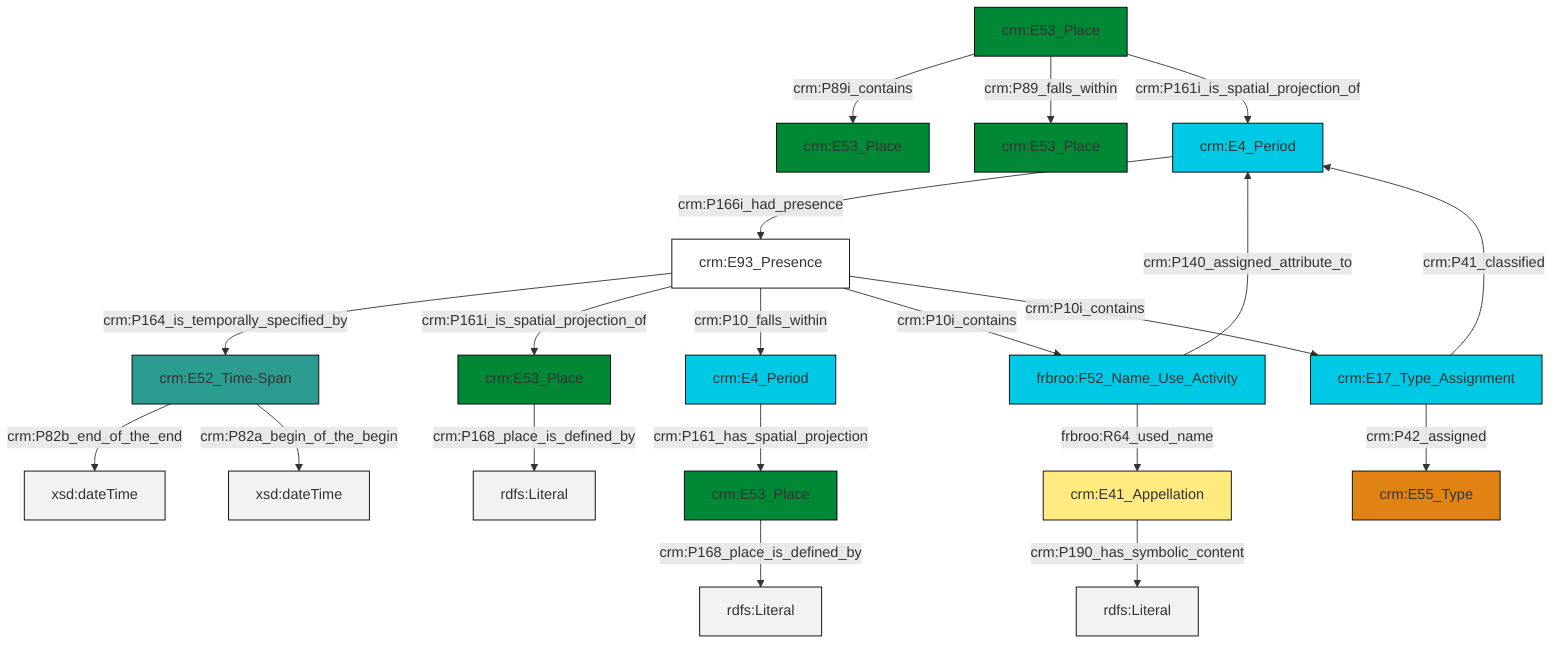 graph TD
classDef Literal fill:#f2f2f2,stroke:#000000;
classDef CRM_Entity fill:#FFFFFF,stroke:#000000;
classDef Temporal_Entity fill:#00C9E6, stroke:#000000;
classDef Type fill:#E18312, stroke:#000000;
classDef Time-Span fill:#2C9C91, stroke:#000000;
classDef Appellation fill:#FFEB7F, stroke:#000000;
classDef Place fill:#008836, stroke:#000000;
classDef Persistent_Item fill:#B266B2, stroke:#000000;
classDef Conceptual_Object fill:#FFD700, stroke:#000000;
classDef Physical_Thing fill:#D2B48C, stroke:#000000;
classDef Actor fill:#f58aad, stroke:#000000;
classDef PC_Classes fill:#4ce600, stroke:#000000;
classDef Multi fill:#cccccc,stroke:#000000;

0["crm:E53_Place"]:::Place -->|crm:P89i_contains| 1["crm:E53_Place"]:::Place
2["crm:E93_Presence"]:::CRM_Entity -->|crm:P164_is_temporally_specified_by| 3["crm:E52_Time-Span"]:::Time-Span
2["crm:E93_Presence"]:::CRM_Entity -->|crm:P161i_is_spatial_projection_of| 4["crm:E53_Place"]:::Place
0["crm:E53_Place"]:::Place -->|crm:P89_falls_within| 5["crm:E53_Place"]:::Place
3["crm:E52_Time-Span"]:::Time-Span -->|crm:P82b_end_of_the_end| 7[xsd:dateTime]:::Literal
0["crm:E53_Place"]:::Place -->|crm:P161i_is_spatial_projection_of| 8["crm:E4_Period"]:::Temporal_Entity
4["crm:E53_Place"]:::Place -->|crm:P168_place_is_defined_by| 11[rdfs:Literal]:::Literal
12["frbroo:F52_Name_Use_Activity"]:::Temporal_Entity -->|crm:P140_assigned_attribute_to| 8["crm:E4_Period"]:::Temporal_Entity
2["crm:E93_Presence"]:::CRM_Entity -->|crm:P10_falls_within| 18["crm:E4_Period"]:::Temporal_Entity
12["frbroo:F52_Name_Use_Activity"]:::Temporal_Entity -->|frbroo:R64_used_name| 19["crm:E41_Appellation"]:::Appellation
14["crm:E53_Place"]:::Place -->|crm:P168_place_is_defined_by| 24[rdfs:Literal]:::Literal
3["crm:E52_Time-Span"]:::Time-Span -->|crm:P82a_begin_of_the_begin| 25[xsd:dateTime]:::Literal
19["crm:E41_Appellation"]:::Appellation -->|crm:P190_has_symbolic_content| 29[rdfs:Literal]:::Literal
2["crm:E93_Presence"]:::CRM_Entity -->|crm:P10i_contains| 12["frbroo:F52_Name_Use_Activity"]:::Temporal_Entity
2["crm:E93_Presence"]:::CRM_Entity -->|crm:P10i_contains| 9["crm:E17_Type_Assignment"]:::Temporal_Entity
9["crm:E17_Type_Assignment"]:::Temporal_Entity -->|crm:P41_classified| 8["crm:E4_Period"]:::Temporal_Entity
18["crm:E4_Period"]:::Temporal_Entity -->|crm:P161_has_spatial_projection| 14["crm:E53_Place"]:::Place
9["crm:E17_Type_Assignment"]:::Temporal_Entity -->|crm:P42_assigned| 21["crm:E55_Type"]:::Type
8["crm:E4_Period"]:::Temporal_Entity -->|crm:P166i_had_presence| 2["crm:E93_Presence"]:::CRM_Entity